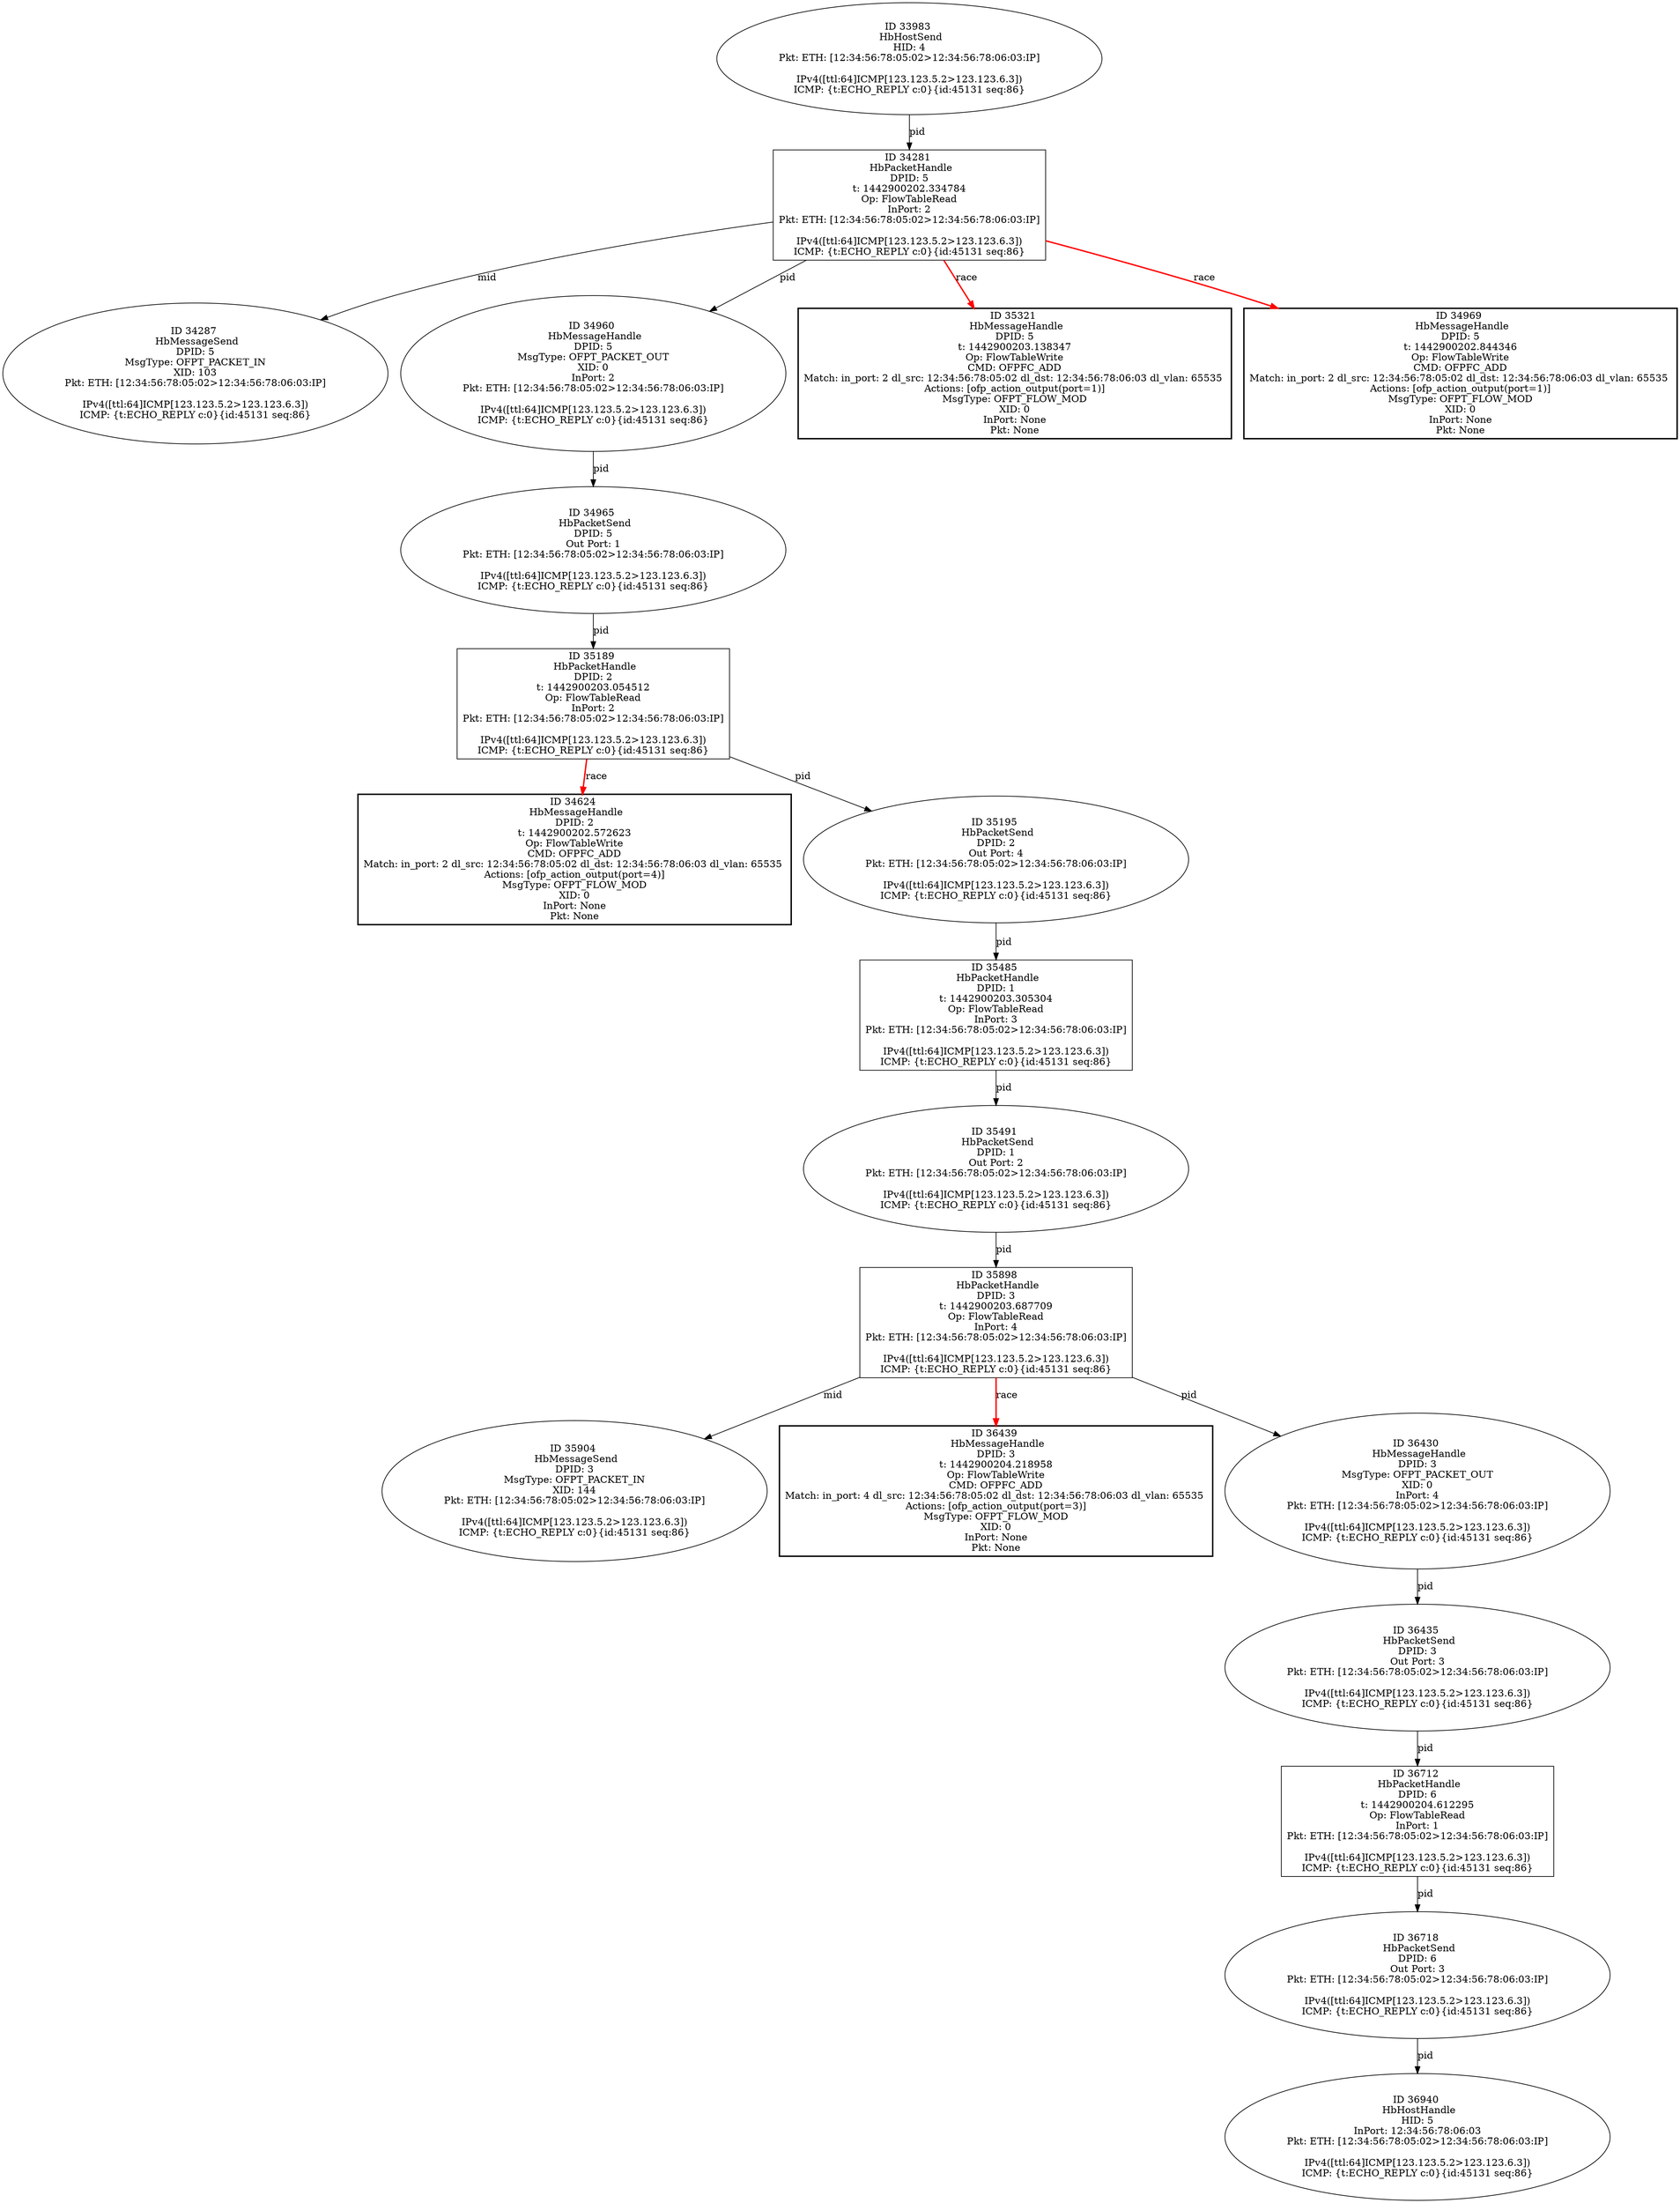 strict digraph G {
35904 [shape=oval, event=<hb_events.HbMessageSend object at 0x10f3a8550>, label="ID 35904 
 HbMessageSend
DPID: 3
MsgType: OFPT_PACKET_IN
XID: 144
Pkt: ETH: [12:34:56:78:05:02>12:34:56:78:06:03:IP]

IPv4([ttl:64]ICMP[123.123.5.2>123.123.6.3])
ICMP: {t:ECHO_REPLY c:0}{id:45131 seq:86}"];
34624 [shape=box, style=bold, event=<hb_events.HbMessageHandle object at 0x10ef231d0>, label="ID 34624 
 HbMessageHandle
DPID: 2
t: 1442900202.572623
Op: FlowTableWrite
CMD: OFPFC_ADD
Match: in_port: 2 dl_src: 12:34:56:78:05:02 dl_dst: 12:34:56:78:06:03 dl_vlan: 65535 
Actions: [ofp_action_output(port=4)]
MsgType: OFPT_FLOW_MOD
XID: 0
InPort: None
Pkt: None"];
35491 [shape=oval, event=<hb_events.HbPacketSend object at 0x10f1d4550>, label="ID 35491 
 HbPacketSend
DPID: 1
Out Port: 2
Pkt: ETH: [12:34:56:78:05:02>12:34:56:78:06:03:IP]

IPv4([ttl:64]ICMP[123.123.5.2>123.123.6.3])
ICMP: {t:ECHO_REPLY c:0}{id:45131 seq:86}"];
36712 [shape=box, event=<hb_events.HbPacketHandle object at 0x10f79e6d0>, label="ID 36712 
 HbPacketHandle
DPID: 6
t: 1442900204.612295
Op: FlowTableRead
InPort: 1
Pkt: ETH: [12:34:56:78:05:02>12:34:56:78:06:03:IP]

IPv4([ttl:64]ICMP[123.123.5.2>123.123.6.3])
ICMP: {t:ECHO_REPLY c:0}{id:45131 seq:86}"];
34281 [shape=box, event=<hb_events.HbPacketHandle object at 0x10ee56590>, label="ID 34281 
 HbPacketHandle
DPID: 5
t: 1442900202.334784
Op: FlowTableRead
InPort: 2
Pkt: ETH: [12:34:56:78:05:02>12:34:56:78:06:03:IP]

IPv4([ttl:64]ICMP[123.123.5.2>123.123.6.3])
ICMP: {t:ECHO_REPLY c:0}{id:45131 seq:86}"];
36439 [shape=box, style=bold, event=<hb_events.HbMessageHandle object at 0x10f614e50>, label="ID 36439 
 HbMessageHandle
DPID: 3
t: 1442900204.218958
Op: FlowTableWrite
CMD: OFPFC_ADD
Match: in_port: 4 dl_src: 12:34:56:78:05:02 dl_dst: 12:34:56:78:06:03 dl_vlan: 65535 
Actions: [ofp_action_output(port=3)]
MsgType: OFPT_FLOW_MOD
XID: 0
InPort: None
Pkt: None"];
36940 [shape=oval, event=<hb_events.HbHostHandle object at 0x10f905a10>, label="ID 36940 
 HbHostHandle
HID: 5
InPort: 12:34:56:78:06:03
Pkt: ETH: [12:34:56:78:05:02>12:34:56:78:06:03:IP]

IPv4([ttl:64]ICMP[123.123.5.2>123.123.6.3])
ICMP: {t:ECHO_REPLY c:0}{id:45131 seq:86}"];
33983 [shape=oval, event=<hb_events.HbHostSend object at 0x10edba2d0>, label="ID 33983 
 HbHostSend
HID: 4
Pkt: ETH: [12:34:56:78:05:02>12:34:56:78:06:03:IP]

IPv4([ttl:64]ICMP[123.123.5.2>123.123.6.3])
ICMP: {t:ECHO_REPLY c:0}{id:45131 seq:86}"];
36718 [shape=oval, event=<hb_events.HbPacketSend object at 0x10f79e690>, label="ID 36718 
 HbPacketSend
DPID: 6
Out Port: 3
Pkt: ETH: [12:34:56:78:05:02>12:34:56:78:06:03:IP]

IPv4([ttl:64]ICMP[123.123.5.2>123.123.6.3])
ICMP: {t:ECHO_REPLY c:0}{id:45131 seq:86}"];
34287 [shape=oval, event=<hb_events.HbMessageSend object at 0x10ee5c9d0>, label="ID 34287 
 HbMessageSend
DPID: 5
MsgType: OFPT_PACKET_IN
XID: 103
Pkt: ETH: [12:34:56:78:05:02>12:34:56:78:06:03:IP]

IPv4([ttl:64]ICMP[123.123.5.2>123.123.6.3])
ICMP: {t:ECHO_REPLY c:0}{id:45131 seq:86}"];
34960 [shape=oval, event=<hb_events.HbMessageHandle object at 0x10f03fb50>, label="ID 34960 
 HbMessageHandle
DPID: 5
MsgType: OFPT_PACKET_OUT
XID: 0
InPort: 2
Pkt: ETH: [12:34:56:78:05:02>12:34:56:78:06:03:IP]

IPv4([ttl:64]ICMP[123.123.5.2>123.123.6.3])
ICMP: {t:ECHO_REPLY c:0}{id:45131 seq:86}"];
36435 [shape=oval, event=<hb_events.HbPacketSend object at 0x10f6072d0>, label="ID 36435 
 HbPacketSend
DPID: 3
Out Port: 3
Pkt: ETH: [12:34:56:78:05:02>12:34:56:78:06:03:IP]

IPv4([ttl:64]ICMP[123.123.5.2>123.123.6.3])
ICMP: {t:ECHO_REPLY c:0}{id:45131 seq:86}"];
35189 [shape=box, event=<hb_events.HbPacketHandle object at 0x10f0edad0>, label="ID 35189 
 HbPacketHandle
DPID: 2
t: 1442900203.054512
Op: FlowTableRead
InPort: 2
Pkt: ETH: [12:34:56:78:05:02>12:34:56:78:06:03:IP]

IPv4([ttl:64]ICMP[123.123.5.2>123.123.6.3])
ICMP: {t:ECHO_REPLY c:0}{id:45131 seq:86}"];
35321 [shape=box, style=bold, event=<hb_events.HbMessageHandle object at 0x10f1688d0>, label="ID 35321 
 HbMessageHandle
DPID: 5
t: 1442900203.138347
Op: FlowTableWrite
CMD: OFPFC_ADD
Match: in_port: 2 dl_src: 12:34:56:78:05:02 dl_dst: 12:34:56:78:06:03 dl_vlan: 65535 
Actions: [ofp_action_output(port=1)]
MsgType: OFPT_FLOW_MOD
XID: 0
InPort: None
Pkt: None"];
34969 [shape=box, style=bold, event=<hb_events.HbMessageHandle object at 0x10f052890>, label="ID 34969 
 HbMessageHandle
DPID: 5
t: 1442900202.844346
Op: FlowTableWrite
CMD: OFPFC_ADD
Match: in_port: 2 dl_src: 12:34:56:78:05:02 dl_dst: 12:34:56:78:06:03 dl_vlan: 65535 
Actions: [ofp_action_output(port=1)]
MsgType: OFPT_FLOW_MOD
XID: 0
InPort: None
Pkt: None"];
35898 [shape=box, event=<hb_events.HbPacketHandle object at 0x10f393610>, label="ID 35898 
 HbPacketHandle
DPID: 3
t: 1442900203.687709
Op: FlowTableRead
InPort: 4
Pkt: ETH: [12:34:56:78:05:02>12:34:56:78:06:03:IP]

IPv4([ttl:64]ICMP[123.123.5.2>123.123.6.3])
ICMP: {t:ECHO_REPLY c:0}{id:45131 seq:86}"];
35195 [shape=oval, event=<hb_events.HbPacketSend object at 0x10f0edcd0>, label="ID 35195 
 HbPacketSend
DPID: 2
Out Port: 4
Pkt: ETH: [12:34:56:78:05:02>12:34:56:78:06:03:IP]

IPv4([ttl:64]ICMP[123.123.5.2>123.123.6.3])
ICMP: {t:ECHO_REPLY c:0}{id:45131 seq:86}"];
36430 [shape=oval, event=<hb_events.HbMessageHandle object at 0x10f5cde50>, label="ID 36430 
 HbMessageHandle
DPID: 3
MsgType: OFPT_PACKET_OUT
XID: 0
InPort: 4
Pkt: ETH: [12:34:56:78:05:02>12:34:56:78:06:03:IP]

IPv4([ttl:64]ICMP[123.123.5.2>123.123.6.3])
ICMP: {t:ECHO_REPLY c:0}{id:45131 seq:86}"];
35485 [shape=box, event=<hb_events.HbPacketHandle object at 0x10f1c9f50>, label="ID 35485 
 HbPacketHandle
DPID: 1
t: 1442900203.305304
Op: FlowTableRead
InPort: 3
Pkt: ETH: [12:34:56:78:05:02>12:34:56:78:06:03:IP]

IPv4([ttl:64]ICMP[123.123.5.2>123.123.6.3])
ICMP: {t:ECHO_REPLY c:0}{id:45131 seq:86}"];
34965 [shape=oval, event=<hb_events.HbPacketSend object at 0x10f04c090>, label="ID 34965 
 HbPacketSend
DPID: 5
Out Port: 1
Pkt: ETH: [12:34:56:78:05:02>12:34:56:78:06:03:IP]

IPv4([ttl:64]ICMP[123.123.5.2>123.123.6.3])
ICMP: {t:ECHO_REPLY c:0}{id:45131 seq:86}"];
35491 -> 35898  [rel=pid, label=pid];
36712 -> 36718  [rel=pid, label=pid];
34281 -> 34960  [rel=pid, label=pid];
34281 -> 34969  [harmful=True, color=red, style=bold, rel=race, label=race];
34281 -> 35321  [harmful=True, color=red, style=bold, rel=race, label=race];
34281 -> 34287  [rel=mid, label=mid];
36718 -> 36940  [rel=pid, label=pid];
34960 -> 34965  [rel=pid, label=pid];
34965 -> 35189  [rel=pid, label=pid];
36435 -> 36712  [rel=pid, label=pid];
35189 -> 34624  [harmful=True, color=red, style=bold, rel=race, label=race];
35189 -> 35195  [rel=pid, label=pid];
35898 -> 35904  [rel=mid, label=mid];
35898 -> 36430  [rel=pid, label=pid];
35898 -> 36439  [harmful=True, color=red, style=bold, rel=race, label=race];
35195 -> 35485  [rel=pid, label=pid];
36430 -> 36435  [rel=pid, label=pid];
35485 -> 35491  [rel=pid, label=pid];
33983 -> 34281  [rel=pid, label=pid];
}
